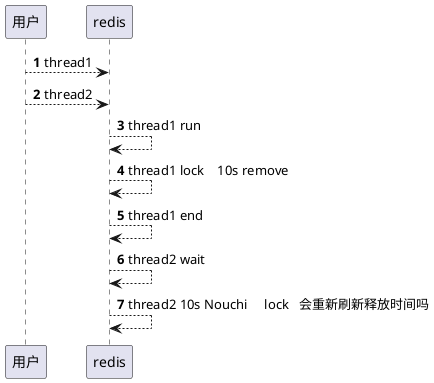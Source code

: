 @startuml

@startuml
'https://plantuml.com/sequence-diagram

autonumber

用户 --> redis: thread1
用户 --> redis: thread2

redis --> redis:thread1 run
redis --> redis:thread1 lock    10s remove
redis --> redis:thread1 end

redis --> redis:thread2 wait
redis --> redis:thread2 10s Nouchi     lock   会重新刷新释放时间吗

@enduml

